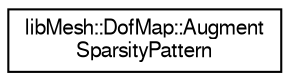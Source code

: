 digraph "Graphical Class Hierarchy"
{
  edge [fontname="FreeSans",fontsize="10",labelfontname="FreeSans",labelfontsize="10"];
  node [fontname="FreeSans",fontsize="10",shape=record];
  rankdir="LR";
  Node1 [label="libMesh::DofMap::Augment\lSparsityPattern",height=0.2,width=0.4,color="black", fillcolor="white", style="filled",URL="$classlibMesh_1_1DofMap_1_1AugmentSparsityPattern.html"];
}
